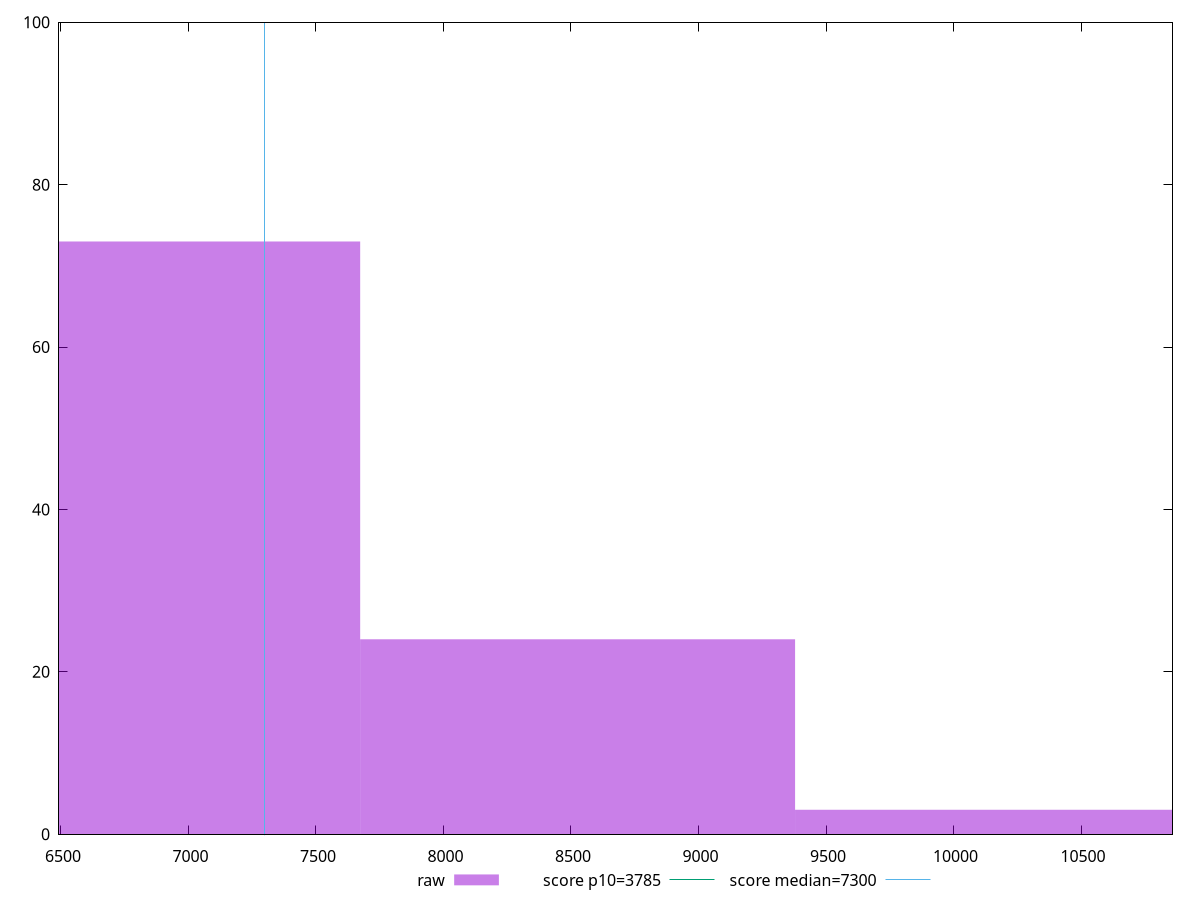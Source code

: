 reset

$raw <<EOF
8526.039022761368 24
6820.831218209095 73
10231.246827313642 3
EOF

set key outside below
set boxwidth 1705.2078045522737
set xrange [6492.571500000001:10858.442]
set yrange [0:100]
set trange [0:100]
set style fill transparent solid 0.5 noborder

set parametric
set terminal svg size 640, 490 enhanced background rgb 'white'
set output "report_00013_2021-02-09T12-04-24.940Z/interactive/samples/pages+cached+noadtech/raw/histogram.svg"

plot $raw title "raw" with boxes, \
     3785,t title "score p10=3785", \
     7300,t title "score median=7300"

reset
